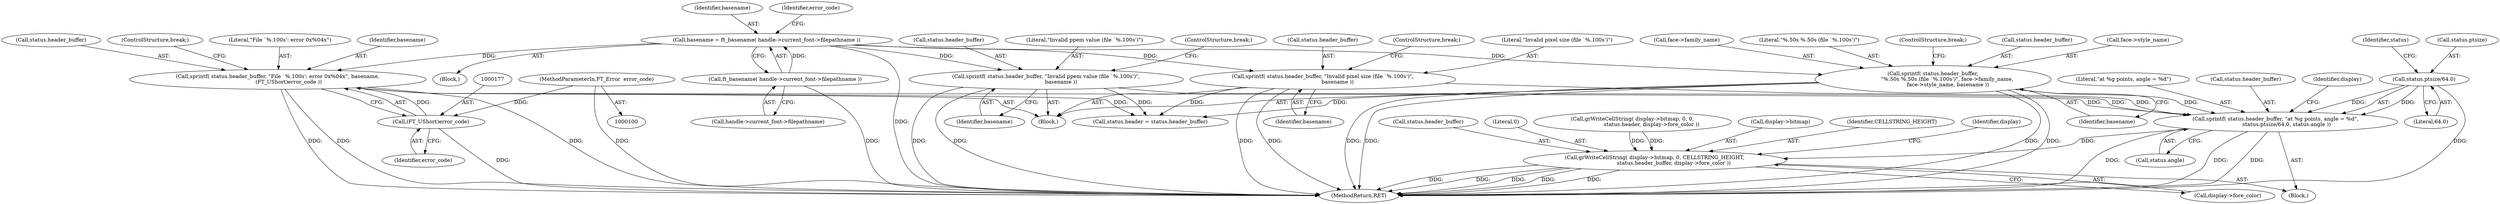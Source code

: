 digraph "0_savannah_b995299b73ba4cd259f221f500d4e63095508bec_2@API" {
"1000199" [label="(Call,sprintf( status.header_buffer, \"at %g points, angle = %d\",\n             status.ptsize/64.0, status.angle ))"];
"1000140" [label="(Call,sprintf( status.header_buffer,\n                 \"%.50s %.50s (file `%.100s')\", face->family_name,\n                  face->style_name, basename ))"];
"1000128" [label="(Call,basename = ft_basename( handle->current_font->filepathname ))"];
"1000130" [label="(Call,ft_basename( handle->current_font->filepathname ))"];
"1000154" [label="(Call,sprintf( status.header_buffer, \"Invalid pixel size (file `%.100s')\",\n                  basename ))"];
"1000170" [label="(Call,sprintf( status.header_buffer, \"File `%.100s': error 0x%04x\", basename,\n             (FT_UShort)error_code ))"];
"1000176" [label="(Call,(FT_UShort)error_code)"];
"1000101" [label="(MethodParameterIn,FT_Error  error_code)"];
"1000162" [label="(Call,sprintf( status.header_buffer, \"Invalid ppem value (file `%.100s')\",\n                  basename ))"];
"1000204" [label="(Call,status.ptsize/64.0)"];
"1000212" [label="(Call,grWriteCellString( display->bitmap, 0, CELLSTRING_HEIGHT,\n                       status.header_buffer, display->fore_color ))"];
"1000140" [label="(Call,sprintf( status.header_buffer,\n                 \"%.50s %.50s (file `%.100s')\", face->family_name,\n                  face->style_name, basename ))"];
"1000218" [label="(Call,status.header_buffer)"];
"1000129" [label="(Identifier,basename)"];
"1000154" [label="(Call,sprintf( status.header_buffer, \"Invalid pixel size (file `%.100s')\",\n                  basename ))"];
"1000148" [label="(Call,face->style_name)"];
"1000159" [label="(Identifier,basename)"];
"1000155" [label="(Call,status.header_buffer)"];
"1000167" [label="(Identifier,basename)"];
"1000170" [label="(Call,sprintf( status.header_buffer, \"File `%.100s': error 0x%04x\", basename,\n             (FT_UShort)error_code ))"];
"1000102" [label="(Block,)"];
"1000203" [label="(Literal,\"at %g points, angle = %d\")"];
"1000128" [label="(Call,basename = ft_basename( handle->current_font->filepathname ))"];
"1000228" [label="(MethodReturn,RET)"];
"1000216" [label="(Literal,0)"];
"1000187" [label="(Call,grWriteCellString( display->bitmap, 0, 0,\n                       status.header, display->fore_color ))"];
"1000213" [label="(Call,display->bitmap)"];
"1000138" [label="(Block,)"];
"1000145" [label="(Call,face->family_name)"];
"1000171" [label="(Call,status.header_buffer)"];
"1000130" [label="(Call,ft_basename( handle->current_font->filepathname ))"];
"1000127" [label="(Block,)"];
"1000179" [label="(ControlStructure,break;)"];
"1000174" [label="(Literal,\"File `%.100s': error 0x%04x\")"];
"1000217" [label="(Identifier,CELLSTRING_HEIGHT)"];
"1000212" [label="(Call,grWriteCellString( display->bitmap, 0, CELLSTRING_HEIGHT,\n                       status.header_buffer, display->fore_color ))"];
"1000151" [label="(Identifier,basename)"];
"1000144" [label="(Literal,\"%.50s %.50s (file `%.100s')\")"];
"1000152" [label="(ControlStructure,break;)"];
"1000204" [label="(Call,status.ptsize/64.0)"];
"1000168" [label="(ControlStructure,break;)"];
"1000210" [label="(Identifier,status)"];
"1000176" [label="(Call,(FT_UShort)error_code)"];
"1000163" [label="(Call,status.header_buffer)"];
"1000175" [label="(Identifier,basename)"];
"1000160" [label="(ControlStructure,break;)"];
"1000199" [label="(Call,sprintf( status.header_buffer, \"at %g points, angle = %d\",\n             status.ptsize/64.0, status.angle ))"];
"1000158" [label="(Literal,\"Invalid pixel size (file `%.100s')\")"];
"1000166" [label="(Literal,\"Invalid ppem value (file `%.100s')\")"];
"1000162" [label="(Call,sprintf( status.header_buffer, \"Invalid ppem value (file `%.100s')\",\n                  basename ))"];
"1000131" [label="(Call,handle->current_font->filepathname)"];
"1000221" [label="(Call,display->fore_color)"];
"1000200" [label="(Call,status.header_buffer)"];
"1000209" [label="(Call,status.angle)"];
"1000178" [label="(Identifier,error_code)"];
"1000214" [label="(Identifier,display)"];
"1000205" [label="(Call,status.ptsize)"];
"1000141" [label="(Call,status.header_buffer)"];
"1000208" [label="(Literal,64.0)"];
"1000180" [label="(Call,status.header = status.header_buffer)"];
"1000226" [label="(Identifier,display)"];
"1000137" [label="(Identifier,error_code)"];
"1000101" [label="(MethodParameterIn,FT_Error  error_code)"];
"1000199" -> "1000102"  [label="AST: "];
"1000199" -> "1000209"  [label="CFG: "];
"1000200" -> "1000199"  [label="AST: "];
"1000203" -> "1000199"  [label="AST: "];
"1000204" -> "1000199"  [label="AST: "];
"1000209" -> "1000199"  [label="AST: "];
"1000214" -> "1000199"  [label="CFG: "];
"1000199" -> "1000228"  [label="DDG: "];
"1000199" -> "1000228"  [label="DDG: "];
"1000199" -> "1000228"  [label="DDG: "];
"1000140" -> "1000199"  [label="DDG: "];
"1000154" -> "1000199"  [label="DDG: "];
"1000170" -> "1000199"  [label="DDG: "];
"1000162" -> "1000199"  [label="DDG: "];
"1000204" -> "1000199"  [label="DDG: "];
"1000204" -> "1000199"  [label="DDG: "];
"1000199" -> "1000212"  [label="DDG: "];
"1000140" -> "1000138"  [label="AST: "];
"1000140" -> "1000151"  [label="CFG: "];
"1000141" -> "1000140"  [label="AST: "];
"1000144" -> "1000140"  [label="AST: "];
"1000145" -> "1000140"  [label="AST: "];
"1000148" -> "1000140"  [label="AST: "];
"1000151" -> "1000140"  [label="AST: "];
"1000152" -> "1000140"  [label="CFG: "];
"1000140" -> "1000228"  [label="DDG: "];
"1000140" -> "1000228"  [label="DDG: "];
"1000140" -> "1000228"  [label="DDG: "];
"1000140" -> "1000228"  [label="DDG: "];
"1000128" -> "1000140"  [label="DDG: "];
"1000140" -> "1000180"  [label="DDG: "];
"1000128" -> "1000127"  [label="AST: "];
"1000128" -> "1000130"  [label="CFG: "];
"1000129" -> "1000128"  [label="AST: "];
"1000130" -> "1000128"  [label="AST: "];
"1000137" -> "1000128"  [label="CFG: "];
"1000128" -> "1000228"  [label="DDG: "];
"1000130" -> "1000128"  [label="DDG: "];
"1000128" -> "1000154"  [label="DDG: "];
"1000128" -> "1000162"  [label="DDG: "];
"1000128" -> "1000170"  [label="DDG: "];
"1000130" -> "1000131"  [label="CFG: "];
"1000131" -> "1000130"  [label="AST: "];
"1000130" -> "1000228"  [label="DDG: "];
"1000154" -> "1000138"  [label="AST: "];
"1000154" -> "1000159"  [label="CFG: "];
"1000155" -> "1000154"  [label="AST: "];
"1000158" -> "1000154"  [label="AST: "];
"1000159" -> "1000154"  [label="AST: "];
"1000160" -> "1000154"  [label="CFG: "];
"1000154" -> "1000228"  [label="DDG: "];
"1000154" -> "1000228"  [label="DDG: "];
"1000154" -> "1000180"  [label="DDG: "];
"1000170" -> "1000138"  [label="AST: "];
"1000170" -> "1000176"  [label="CFG: "];
"1000171" -> "1000170"  [label="AST: "];
"1000174" -> "1000170"  [label="AST: "];
"1000175" -> "1000170"  [label="AST: "];
"1000176" -> "1000170"  [label="AST: "];
"1000179" -> "1000170"  [label="CFG: "];
"1000170" -> "1000228"  [label="DDG: "];
"1000170" -> "1000228"  [label="DDG: "];
"1000170" -> "1000228"  [label="DDG: "];
"1000176" -> "1000170"  [label="DDG: "];
"1000170" -> "1000180"  [label="DDG: "];
"1000176" -> "1000178"  [label="CFG: "];
"1000177" -> "1000176"  [label="AST: "];
"1000178" -> "1000176"  [label="AST: "];
"1000176" -> "1000228"  [label="DDG: "];
"1000101" -> "1000176"  [label="DDG: "];
"1000101" -> "1000100"  [label="AST: "];
"1000101" -> "1000228"  [label="DDG: "];
"1000162" -> "1000138"  [label="AST: "];
"1000162" -> "1000167"  [label="CFG: "];
"1000163" -> "1000162"  [label="AST: "];
"1000166" -> "1000162"  [label="AST: "];
"1000167" -> "1000162"  [label="AST: "];
"1000168" -> "1000162"  [label="CFG: "];
"1000162" -> "1000228"  [label="DDG: "];
"1000162" -> "1000228"  [label="DDG: "];
"1000162" -> "1000180"  [label="DDG: "];
"1000204" -> "1000208"  [label="CFG: "];
"1000205" -> "1000204"  [label="AST: "];
"1000208" -> "1000204"  [label="AST: "];
"1000210" -> "1000204"  [label="CFG: "];
"1000204" -> "1000228"  [label="DDG: "];
"1000212" -> "1000102"  [label="AST: "];
"1000212" -> "1000221"  [label="CFG: "];
"1000213" -> "1000212"  [label="AST: "];
"1000216" -> "1000212"  [label="AST: "];
"1000217" -> "1000212"  [label="AST: "];
"1000218" -> "1000212"  [label="AST: "];
"1000221" -> "1000212"  [label="AST: "];
"1000226" -> "1000212"  [label="CFG: "];
"1000212" -> "1000228"  [label="DDG: "];
"1000212" -> "1000228"  [label="DDG: "];
"1000212" -> "1000228"  [label="DDG: "];
"1000212" -> "1000228"  [label="DDG: "];
"1000212" -> "1000228"  [label="DDG: "];
"1000187" -> "1000212"  [label="DDG: "];
"1000187" -> "1000212"  [label="DDG: "];
}
